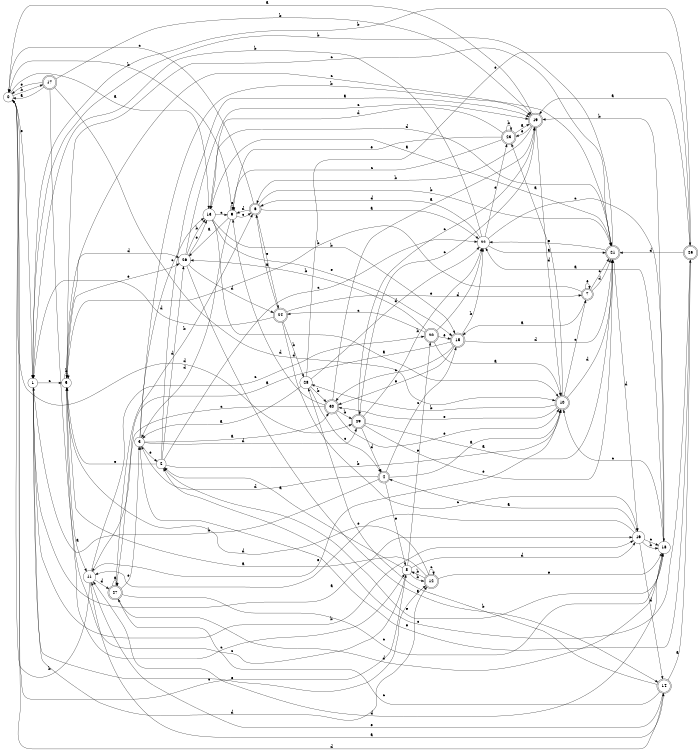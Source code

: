 digraph n25_2 {
__start0 [label="" shape="none"];

rankdir=LR;
size="8,5";

s0 [style="filled", color="black", fillcolor="white" shape="circle", label="0"];
s1 [style="filled", color="black", fillcolor="white" shape="circle", label="1"];
s2 [style="filled", color="black", fillcolor="white" shape="circle", label="2"];
s3 [style="filled", color="black", fillcolor="white" shape="circle", label="3"];
s4 [style="rounded,filled", color="black", fillcolor="white" shape="doublecircle", label="4"];
s5 [style="filled", color="black", fillcolor="white" shape="circle", label="5"];
s6 [style="rounded,filled", color="black", fillcolor="white" shape="doublecircle", label="6"];
s7 [style="rounded,filled", color="black", fillcolor="white" shape="doublecircle", label="7"];
s8 [style="filled", color="black", fillcolor="white" shape="circle", label="8"];
s9 [style="filled", color="black", fillcolor="white" shape="circle", label="9"];
s10 [style="rounded,filled", color="black", fillcolor="white" shape="doublecircle", label="10"];
s11 [style="filled", color="black", fillcolor="white" shape="circle", label="11"];
s12 [style="rounded,filled", color="black", fillcolor="white" shape="doublecircle", label="12"];
s13 [style="filled", color="black", fillcolor="white" shape="circle", label="13"];
s14 [style="rounded,filled", color="black", fillcolor="white" shape="doublecircle", label="14"];
s15 [style="rounded,filled", color="black", fillcolor="white" shape="doublecircle", label="15"];
s16 [style="filled", color="black", fillcolor="white" shape="circle", label="16"];
s17 [style="rounded,filled", color="black", fillcolor="white" shape="doublecircle", label="17"];
s18 [style="filled", color="black", fillcolor="white" shape="circle", label="18"];
s19 [style="rounded,filled", color="black", fillcolor="white" shape="doublecircle", label="19"];
s20 [style="rounded,filled", color="black", fillcolor="white" shape="doublecircle", label="20"];
s21 [style="rounded,filled", color="black", fillcolor="white" shape="doublecircle", label="21"];
s22 [style="filled", color="black", fillcolor="white" shape="circle", label="22"];
s23 [style="rounded,filled", color="black", fillcolor="white" shape="doublecircle", label="23"];
s24 [style="rounded,filled", color="black", fillcolor="white" shape="doublecircle", label="24"];
s25 [style="rounded,filled", color="black", fillcolor="white" shape="doublecircle", label="25"];
s26 [style="filled", color="black", fillcolor="white" shape="circle", label="26"];
s27 [style="rounded,filled", color="black", fillcolor="white" shape="doublecircle", label="27"];
s28 [style="filled", color="black", fillcolor="white" shape="circle", label="28"];
s29 [style="rounded,filled", color="black", fillcolor="white" shape="doublecircle", label="29"];
s30 [style="rounded,filled", color="black", fillcolor="white" shape="doublecircle", label="30"];
s0 -> s13 [label="a"];
s0 -> s17 [label="b"];
s0 -> s8 [label="c"];
s0 -> s29 [label="d"];
s0 -> s1 [label="e"];
s1 -> s16 [label="a"];
s1 -> s16 [label="b"];
s1 -> s5 [label="c"];
s1 -> s12 [label="d"];
s1 -> s12 [label="e"];
s2 -> s19 [label="a"];
s2 -> s10 [label="b"];
s2 -> s22 [label="c"];
s2 -> s26 [label="d"];
s2 -> s5 [label="e"];
s3 -> s30 [label="a"];
s3 -> s19 [label="b"];
s3 -> s13 [label="c"];
s3 -> s29 [label="d"];
s3 -> s2 [label="e"];
s4 -> s10 [label="a"];
s4 -> s1 [label="b"];
s4 -> s15 [label="c"];
s4 -> s3 [label="d"];
s4 -> s8 [label="e"];
s5 -> s11 [label="a"];
s5 -> s5 [label="b"];
s5 -> s21 [label="c"];
s5 -> s26 [label="d"];
s5 -> s26 [label="e"];
s6 -> s22 [label="a"];
s6 -> s21 [label="b"];
s6 -> s0 [label="c"];
s6 -> s9 [label="d"];
s6 -> s24 [label="e"];
s7 -> s15 [label="a"];
s7 -> s5 [label="b"];
s7 -> s21 [label="c"];
s7 -> s21 [label="d"];
s7 -> s7 [label="e"];
s8 -> s2 [label="a"];
s8 -> s12 [label="b"];
s8 -> s5 [label="c"];
s8 -> s16 [label="d"];
s8 -> s20 [label="e"];
s9 -> s26 [label="a"];
s9 -> s0 [label="b"];
s9 -> s6 [label="c"];
s9 -> s3 [label="d"];
s9 -> s9 [label="e"];
s10 -> s23 [label="a"];
s10 -> s28 [label="b"];
s10 -> s7 [label="c"];
s10 -> s21 [label="d"];
s10 -> s30 [label="e"];
s11 -> s14 [label="a"];
s11 -> s0 [label="b"];
s11 -> s20 [label="c"];
s11 -> s27 [label="d"];
s11 -> s10 [label="e"];
s12 -> s5 [label="a"];
s12 -> s8 [label="b"];
s12 -> s12 [label="c"];
s12 -> s5 [label="d"];
s12 -> s18 [label="e"];
s13 -> s10 [label="a"];
s13 -> s15 [label="b"];
s13 -> s9 [label="c"];
s13 -> s21 [label="d"];
s13 -> s15 [label="e"];
s14 -> s25 [label="a"];
s14 -> s28 [label="b"];
s14 -> s27 [label="c"];
s14 -> s0 [label="d"];
s14 -> s11 [label="e"];
s15 -> s11 [label="a"];
s15 -> s22 [label="b"];
s15 -> s30 [label="c"];
s15 -> s21 [label="d"];
s15 -> s30 [label="e"];
s16 -> s4 [label="a"];
s16 -> s18 [label="b"];
s16 -> s18 [label="c"];
s16 -> s14 [label="d"];
s16 -> s11 [label="e"];
s17 -> s0 [label="a"];
s17 -> s19 [label="b"];
s17 -> s8 [label="c"];
s17 -> s10 [label="d"];
s17 -> s0 [label="e"];
s18 -> s22 [label="a"];
s18 -> s19 [label="b"];
s18 -> s10 [label="c"];
s18 -> s11 [label="d"];
s18 -> s2 [label="e"];
s19 -> s0 [label="a"];
s19 -> s6 [label="b"];
s19 -> s29 [label="c"];
s19 -> s10 [label="d"];
s19 -> s23 [label="e"];
s20 -> s10 [label="a"];
s20 -> s26 [label="b"];
s20 -> s24 [label="c"];
s20 -> s22 [label="d"];
s20 -> s15 [label="e"];
s21 -> s13 [label="a"];
s21 -> s1 [label="b"];
s21 -> s5 [label="c"];
s21 -> s16 [label="d"];
s21 -> s22 [label="e"];
s22 -> s21 [label="a"];
s22 -> s1 [label="b"];
s22 -> s18 [label="c"];
s22 -> s6 [label="d"];
s22 -> s23 [label="e"];
s23 -> s19 [label="a"];
s23 -> s23 [label="b"];
s23 -> s9 [label="c"];
s23 -> s13 [label="d"];
s23 -> s9 [label="e"];
s24 -> s6 [label="a"];
s24 -> s28 [label="b"];
s24 -> s16 [label="c"];
s24 -> s1 [label="d"];
s24 -> s7 [label="e"];
s25 -> s19 [label="a"];
s25 -> s1 [label="b"];
s25 -> s2 [label="c"];
s25 -> s21 [label="d"];
s25 -> s3 [label="e"];
s26 -> s14 [label="a"];
s26 -> s13 [label="b"];
s26 -> s19 [label="c"];
s26 -> s24 [label="d"];
s26 -> s13 [label="e"];
s27 -> s27 [label="a"];
s27 -> s6 [label="b"];
s27 -> s18 [label="c"];
s27 -> s18 [label="d"];
s27 -> s3 [label="e"];
s28 -> s3 [label="a"];
s28 -> s30 [label="b"];
s28 -> s4 [label="c"];
s28 -> s22 [label="d"];
s28 -> s25 [label="e"];
s29 -> s21 [label="a"];
s29 -> s22 [label="b"];
s29 -> s19 [label="c"];
s29 -> s4 [label="d"];
s29 -> s21 [label="e"];
s30 -> s19 [label="a"];
s30 -> s29 [label="b"];
s30 -> s27 [label="c"];
s30 -> s9 [label="d"];
s30 -> s10 [label="e"];

}